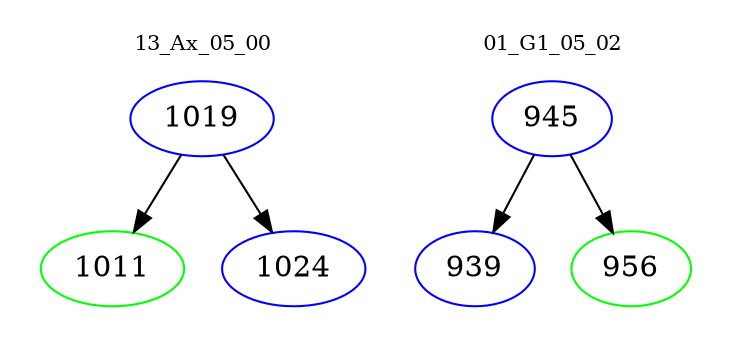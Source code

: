 digraph{
subgraph cluster_0 {
color = white
label = "13_Ax_05_00";
fontsize=10;
T0_1019 [label="1019", color="blue"]
T0_1019 -> T0_1011 [color="black"]
T0_1011 [label="1011", color="green"]
T0_1019 -> T0_1024 [color="black"]
T0_1024 [label="1024", color="blue"]
}
subgraph cluster_1 {
color = white
label = "01_G1_05_02";
fontsize=10;
T1_945 [label="945", color="blue"]
T1_945 -> T1_939 [color="black"]
T1_939 [label="939", color="blue"]
T1_945 -> T1_956 [color="black"]
T1_956 [label="956", color="green"]
}
}
